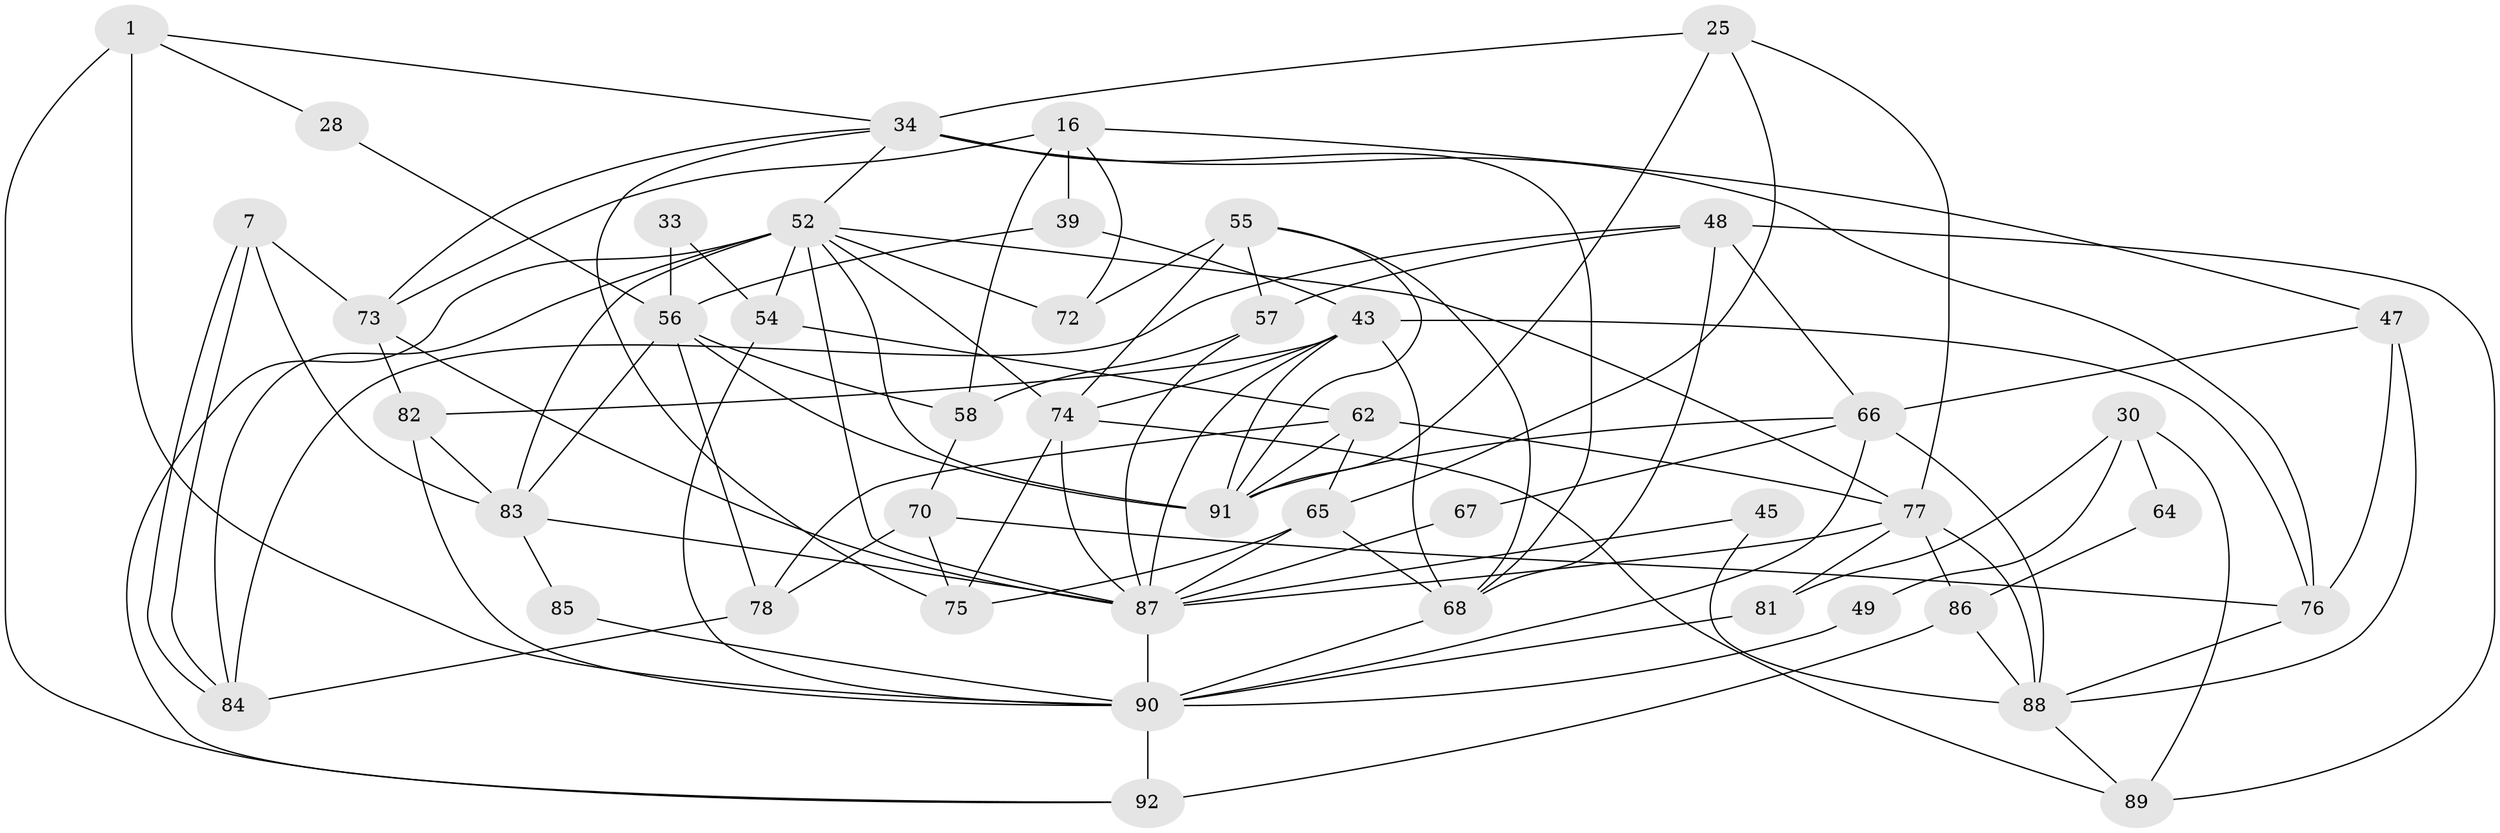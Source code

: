 // original degree distribution, {5: 0.18478260869565216, 4: 0.33695652173913043, 6: 0.08695652173913043, 2: 0.16304347826086957, 3: 0.18478260869565216, 7: 0.021739130434782608, 8: 0.021739130434782608}
// Generated by graph-tools (version 1.1) at 2025/51/03/09/25 04:51:20]
// undirected, 46 vertices, 110 edges
graph export_dot {
graph [start="1"]
  node [color=gray90,style=filled];
  1;
  7;
  16;
  25;
  28;
  30;
  33;
  34 [super="+2"];
  39;
  43 [super="+41+26"];
  45;
  47;
  48;
  49;
  52 [super="+36+22"];
  54 [super="+53"];
  55 [super="+23"];
  56 [super="+10+18"];
  57;
  58 [super="+46"];
  62;
  64;
  65 [super="+21"];
  66 [super="+40"];
  67;
  68 [super="+3"];
  70;
  72;
  73 [super="+44+50"];
  74 [super="+32+27"];
  75;
  76 [super="+69"];
  77 [super="+17"];
  78 [super="+59"];
  81 [super="+80"];
  82 [super="+79"];
  83 [super="+37"];
  84;
  85;
  86 [super="+4"];
  87 [super="+71+31"];
  88 [super="+51+61"];
  89;
  90 [super="+63"];
  91 [super="+38"];
  92 [super="+20"];
  1 -- 28;
  1 -- 34;
  1 -- 92 [weight=2];
  1 -- 90;
  7 -- 84;
  7 -- 84;
  7 -- 83;
  7 -- 73;
  16 -- 47;
  16 -- 39;
  16 -- 72;
  16 -- 58;
  16 -- 73;
  25 -- 65;
  25 -- 34 [weight=2];
  25 -- 77 [weight=2];
  25 -- 91;
  28 -- 56;
  30 -- 64;
  30 -- 89;
  30 -- 49;
  30 -- 81;
  33 -- 54;
  33 -- 56;
  34 -- 76;
  34 -- 75;
  34 -- 73;
  34 -- 52;
  34 -- 68;
  39 -- 56;
  39 -- 43;
  43 -- 82 [weight=2];
  43 -- 76;
  43 -- 87;
  43 -- 91;
  43 -- 74;
  43 -- 68;
  45 -- 87;
  45 -- 88;
  47 -- 76 [weight=2];
  47 -- 66;
  47 -- 88;
  48 -- 84;
  48 -- 57;
  48 -- 68;
  48 -- 89;
  48 -- 66;
  49 -- 90;
  52 -- 91;
  52 -- 84;
  52 -- 54 [weight=3];
  52 -- 87;
  52 -- 77;
  52 -- 83;
  52 -- 72;
  52 -- 74;
  52 -- 92;
  54 -- 62;
  54 -- 90;
  55 -- 68;
  55 -- 72;
  55 -- 74 [weight=2];
  55 -- 57;
  55 -- 91;
  56 -- 58;
  56 -- 83 [weight=2];
  56 -- 78;
  56 -- 91;
  57 -- 58;
  57 -- 87;
  58 -- 70 [weight=2];
  62 -- 78;
  62 -- 77;
  62 -- 65;
  62 -- 91;
  64 -- 86 [weight=2];
  65 -- 87;
  65 -- 75;
  65 -- 68;
  66 -- 67;
  66 -- 90;
  66 -- 91;
  66 -- 88;
  67 -- 87 [weight=2];
  68 -- 90;
  70 -- 75;
  70 -- 78;
  70 -- 76 [weight=2];
  73 -- 82 [weight=3];
  73 -- 87 [weight=2];
  74 -- 89;
  74 -- 75;
  74 -- 87;
  76 -- 88;
  77 -- 81 [weight=2];
  77 -- 86;
  77 -- 88 [weight=3];
  77 -- 87 [weight=2];
  78 -- 84 [weight=2];
  81 -- 90 [weight=2];
  82 -- 83;
  82 -- 90;
  83 -- 85;
  83 -- 87;
  85 -- 90;
  86 -- 92 [weight=2];
  86 -- 88;
  87 -- 90 [weight=4];
  88 -- 89;
  90 -- 92 [weight=2];
}
